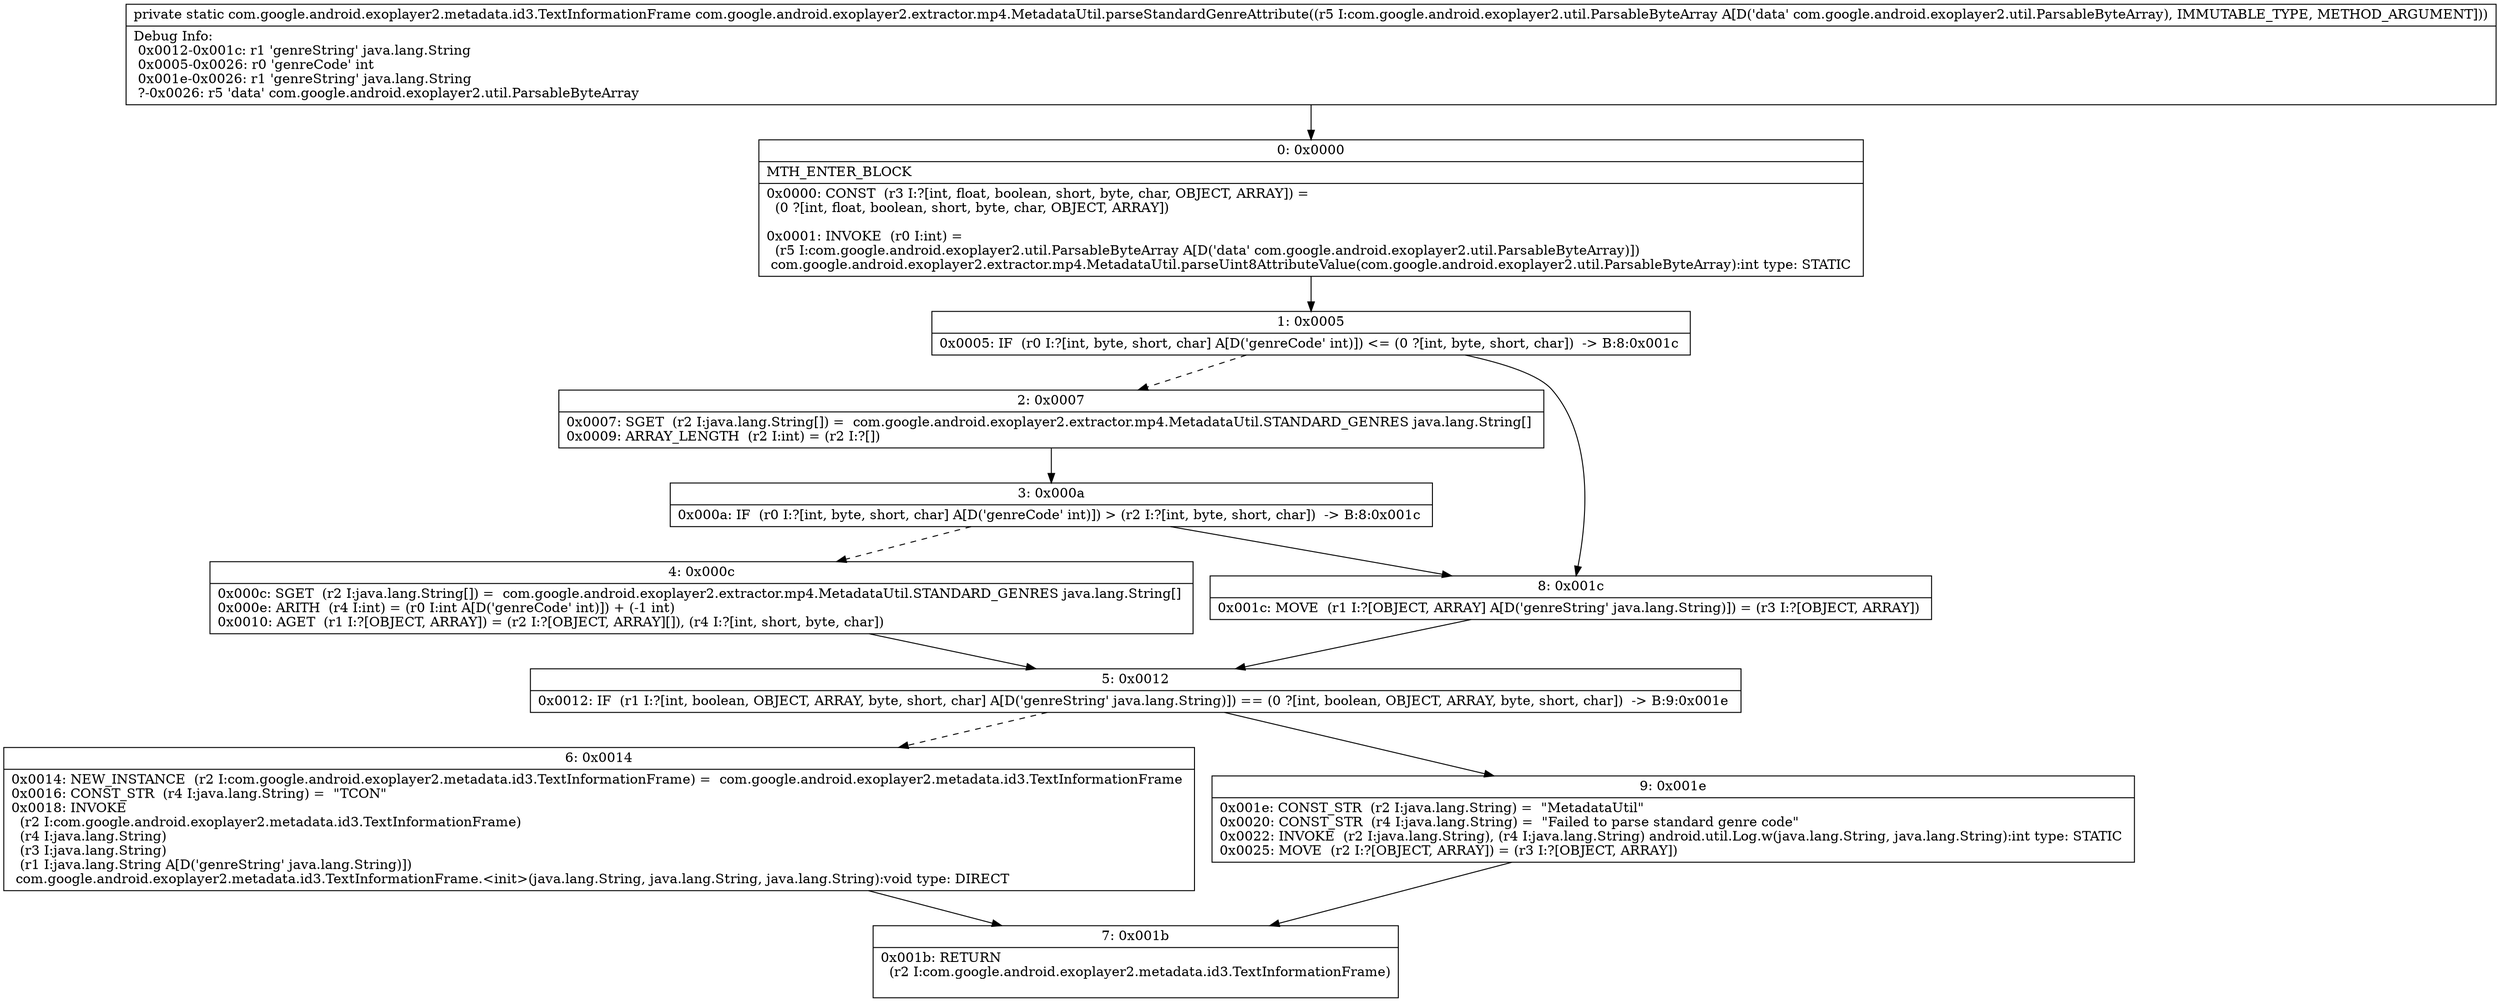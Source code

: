 digraph "CFG forcom.google.android.exoplayer2.extractor.mp4.MetadataUtil.parseStandardGenreAttribute(Lcom\/google\/android\/exoplayer2\/util\/ParsableByteArray;)Lcom\/google\/android\/exoplayer2\/metadata\/id3\/TextInformationFrame;" {
Node_0 [shape=record,label="{0\:\ 0x0000|MTH_ENTER_BLOCK\l|0x0000: CONST  (r3 I:?[int, float, boolean, short, byte, char, OBJECT, ARRAY]) = \l  (0 ?[int, float, boolean, short, byte, char, OBJECT, ARRAY])\l \l0x0001: INVOKE  (r0 I:int) = \l  (r5 I:com.google.android.exoplayer2.util.ParsableByteArray A[D('data' com.google.android.exoplayer2.util.ParsableByteArray)])\l com.google.android.exoplayer2.extractor.mp4.MetadataUtil.parseUint8AttributeValue(com.google.android.exoplayer2.util.ParsableByteArray):int type: STATIC \l}"];
Node_1 [shape=record,label="{1\:\ 0x0005|0x0005: IF  (r0 I:?[int, byte, short, char] A[D('genreCode' int)]) \<= (0 ?[int, byte, short, char])  \-\> B:8:0x001c \l}"];
Node_2 [shape=record,label="{2\:\ 0x0007|0x0007: SGET  (r2 I:java.lang.String[]) =  com.google.android.exoplayer2.extractor.mp4.MetadataUtil.STANDARD_GENRES java.lang.String[] \l0x0009: ARRAY_LENGTH  (r2 I:int) = (r2 I:?[]) \l}"];
Node_3 [shape=record,label="{3\:\ 0x000a|0x000a: IF  (r0 I:?[int, byte, short, char] A[D('genreCode' int)]) \> (r2 I:?[int, byte, short, char])  \-\> B:8:0x001c \l}"];
Node_4 [shape=record,label="{4\:\ 0x000c|0x000c: SGET  (r2 I:java.lang.String[]) =  com.google.android.exoplayer2.extractor.mp4.MetadataUtil.STANDARD_GENRES java.lang.String[] \l0x000e: ARITH  (r4 I:int) = (r0 I:int A[D('genreCode' int)]) + (\-1 int) \l0x0010: AGET  (r1 I:?[OBJECT, ARRAY]) = (r2 I:?[OBJECT, ARRAY][]), (r4 I:?[int, short, byte, char]) \l}"];
Node_5 [shape=record,label="{5\:\ 0x0012|0x0012: IF  (r1 I:?[int, boolean, OBJECT, ARRAY, byte, short, char] A[D('genreString' java.lang.String)]) == (0 ?[int, boolean, OBJECT, ARRAY, byte, short, char])  \-\> B:9:0x001e \l}"];
Node_6 [shape=record,label="{6\:\ 0x0014|0x0014: NEW_INSTANCE  (r2 I:com.google.android.exoplayer2.metadata.id3.TextInformationFrame) =  com.google.android.exoplayer2.metadata.id3.TextInformationFrame \l0x0016: CONST_STR  (r4 I:java.lang.String) =  \"TCON\" \l0x0018: INVOKE  \l  (r2 I:com.google.android.exoplayer2.metadata.id3.TextInformationFrame)\l  (r4 I:java.lang.String)\l  (r3 I:java.lang.String)\l  (r1 I:java.lang.String A[D('genreString' java.lang.String)])\l com.google.android.exoplayer2.metadata.id3.TextInformationFrame.\<init\>(java.lang.String, java.lang.String, java.lang.String):void type: DIRECT \l}"];
Node_7 [shape=record,label="{7\:\ 0x001b|0x001b: RETURN  \l  (r2 I:com.google.android.exoplayer2.metadata.id3.TextInformationFrame)\l \l}"];
Node_8 [shape=record,label="{8\:\ 0x001c|0x001c: MOVE  (r1 I:?[OBJECT, ARRAY] A[D('genreString' java.lang.String)]) = (r3 I:?[OBJECT, ARRAY]) \l}"];
Node_9 [shape=record,label="{9\:\ 0x001e|0x001e: CONST_STR  (r2 I:java.lang.String) =  \"MetadataUtil\" \l0x0020: CONST_STR  (r4 I:java.lang.String) =  \"Failed to parse standard genre code\" \l0x0022: INVOKE  (r2 I:java.lang.String), (r4 I:java.lang.String) android.util.Log.w(java.lang.String, java.lang.String):int type: STATIC \l0x0025: MOVE  (r2 I:?[OBJECT, ARRAY]) = (r3 I:?[OBJECT, ARRAY]) \l}"];
MethodNode[shape=record,label="{private static com.google.android.exoplayer2.metadata.id3.TextInformationFrame com.google.android.exoplayer2.extractor.mp4.MetadataUtil.parseStandardGenreAttribute((r5 I:com.google.android.exoplayer2.util.ParsableByteArray A[D('data' com.google.android.exoplayer2.util.ParsableByteArray), IMMUTABLE_TYPE, METHOD_ARGUMENT]))  | Debug Info:\l  0x0012\-0x001c: r1 'genreString' java.lang.String\l  0x0005\-0x0026: r0 'genreCode' int\l  0x001e\-0x0026: r1 'genreString' java.lang.String\l  ?\-0x0026: r5 'data' com.google.android.exoplayer2.util.ParsableByteArray\l}"];
MethodNode -> Node_0;
Node_0 -> Node_1;
Node_1 -> Node_2[style=dashed];
Node_1 -> Node_8;
Node_2 -> Node_3;
Node_3 -> Node_4[style=dashed];
Node_3 -> Node_8;
Node_4 -> Node_5;
Node_5 -> Node_6[style=dashed];
Node_5 -> Node_9;
Node_6 -> Node_7;
Node_8 -> Node_5;
Node_9 -> Node_7;
}

